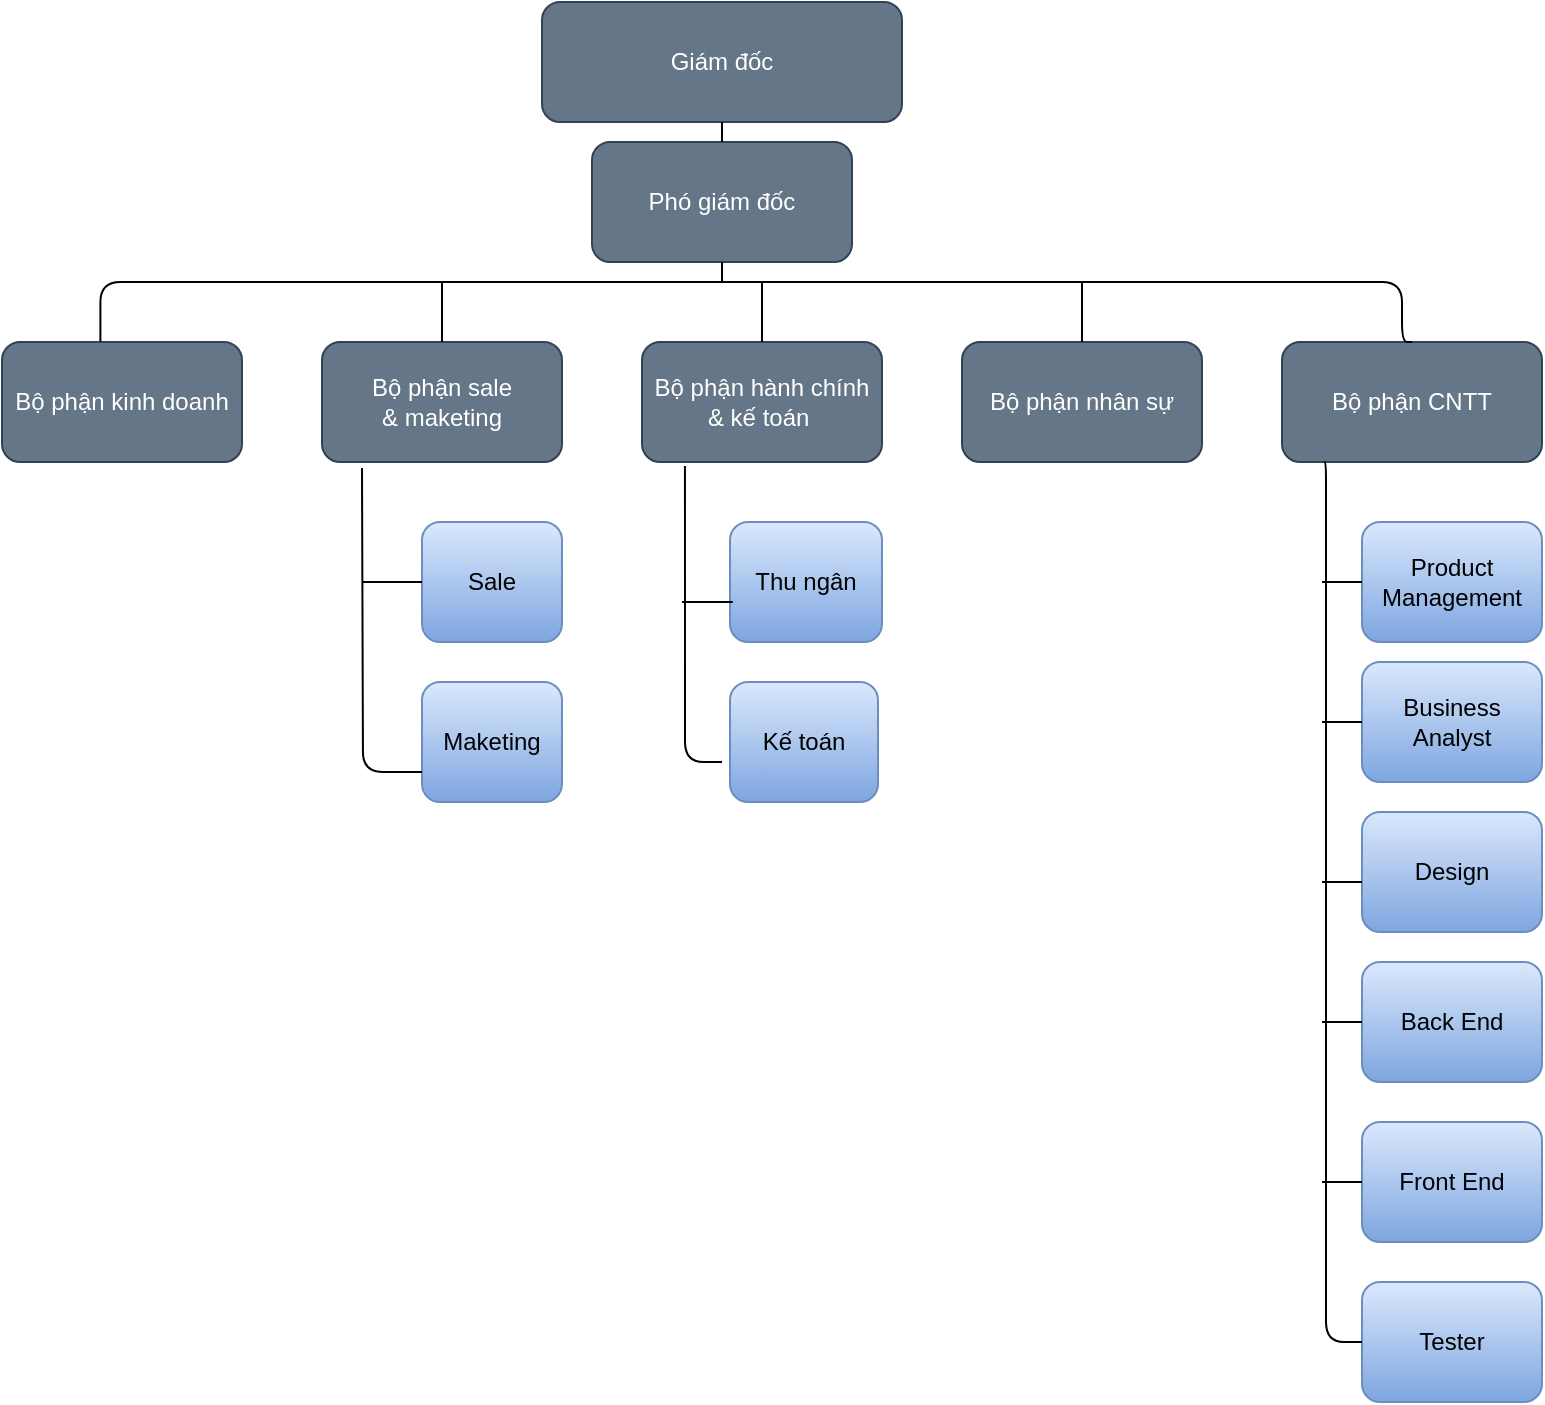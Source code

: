 <mxfile version="13.8.3" type="github">
  <diagram id="N9x3VY9jxRNbRzpPqbzn" name="Page-1">
    <mxGraphModel dx="1132" dy="555" grid="1" gridSize="10" guides="1" tooltips="1" connect="1" arrows="1" fold="1" page="1" pageScale="1" pageWidth="827" pageHeight="1169" math="0" shadow="0">
      <root>
        <mxCell id="0" />
        <mxCell id="1" parent="0" />
        <mxCell id="7kkDcKd5DC6ylLF9DqKA-1" value="Giám đốc" style="rounded=1;whiteSpace=wrap;html=1;fillColor=#647687;strokeColor=#314354;fontColor=#ffffff;" vertex="1" parent="1">
          <mxGeometry x="310" y="120" width="180" height="60" as="geometry" />
        </mxCell>
        <mxCell id="7kkDcKd5DC6ylLF9DqKA-2" value="Phó giám đốc&lt;br&gt;" style="rounded=1;whiteSpace=wrap;html=1;fillColor=#647687;strokeColor=#314354;fontColor=#ffffff;" vertex="1" parent="1">
          <mxGeometry x="335" y="190" width="130" height="60" as="geometry" />
        </mxCell>
        <mxCell id="7kkDcKd5DC6ylLF9DqKA-4" value="" style="endArrow=none;html=1;entryX=0.5;entryY=1;entryDx=0;entryDy=0;" edge="1" parent="1" source="7kkDcKd5DC6ylLF9DqKA-2" target="7kkDcKd5DC6ylLF9DqKA-1">
          <mxGeometry width="50" height="50" relative="1" as="geometry">
            <mxPoint x="320" y="310" as="sourcePoint" />
            <mxPoint x="370" y="260" as="targetPoint" />
          </mxGeometry>
        </mxCell>
        <mxCell id="7kkDcKd5DC6ylLF9DqKA-5" value="Bộ phận kinh doanh" style="rounded=1;whiteSpace=wrap;html=1;fillColor=#647687;strokeColor=#314354;fontColor=#ffffff;" vertex="1" parent="1">
          <mxGeometry x="40" y="290" width="120" height="60" as="geometry" />
        </mxCell>
        <mxCell id="7kkDcKd5DC6ylLF9DqKA-6" value="Sale" style="rounded=1;whiteSpace=wrap;html=1;fillColor=#dae8fc;strokeColor=#6c8ebf;gradientColor=#7ea6e0;" vertex="1" parent="1">
          <mxGeometry x="250" y="380" width="70" height="60" as="geometry" />
        </mxCell>
        <mxCell id="7kkDcKd5DC6ylLF9DqKA-7" value="Bộ phận sale &lt;br&gt;&amp;amp; maketing" style="rounded=1;whiteSpace=wrap;html=1;fillColor=#647687;strokeColor=#314354;fontColor=#ffffff;" vertex="1" parent="1">
          <mxGeometry x="200" y="290" width="120" height="60" as="geometry" />
        </mxCell>
        <mxCell id="7kkDcKd5DC6ylLF9DqKA-8" value="Bộ phận hành chính&lt;br&gt;&amp;amp; kế toán&amp;nbsp;" style="rounded=1;whiteSpace=wrap;html=1;fillColor=#647687;strokeColor=#314354;fontColor=#ffffff;" vertex="1" parent="1">
          <mxGeometry x="360" y="290" width="120" height="60" as="geometry" />
        </mxCell>
        <mxCell id="7kkDcKd5DC6ylLF9DqKA-9" value="Bộ phận nhân sự" style="rounded=1;whiteSpace=wrap;html=1;fillColor=#647687;strokeColor=#314354;fontColor=#ffffff;" vertex="1" parent="1">
          <mxGeometry x="520" y="290" width="120" height="60" as="geometry" />
        </mxCell>
        <mxCell id="7kkDcKd5DC6ylLF9DqKA-10" value="Bộ phận CNTT" style="rounded=1;whiteSpace=wrap;html=1;fillColor=#647687;strokeColor=#314354;fontColor=#ffffff;" vertex="1" parent="1">
          <mxGeometry x="680" y="290" width="130" height="60" as="geometry" />
        </mxCell>
        <mxCell id="7kkDcKd5DC6ylLF9DqKA-11" value="Maketing" style="rounded=1;whiteSpace=wrap;html=1;fillColor=#dae8fc;strokeColor=#6c8ebf;gradientColor=#7ea6e0;" vertex="1" parent="1">
          <mxGeometry x="250" y="460" width="70" height="60" as="geometry" />
        </mxCell>
        <mxCell id="7kkDcKd5DC6ylLF9DqKA-12" value="Kế toán" style="rounded=1;whiteSpace=wrap;html=1;gradientColor=#7ea6e0;fillColor=#dae8fc;strokeColor=#6c8ebf;" vertex="1" parent="1">
          <mxGeometry x="404" y="460" width="74" height="60" as="geometry" />
        </mxCell>
        <mxCell id="7kkDcKd5DC6ylLF9DqKA-13" value="Thu ngân" style="rounded=1;whiteSpace=wrap;html=1;fillColor=#dae8fc;strokeColor=#6c8ebf;gradientColor=#7ea6e0;" vertex="1" parent="1">
          <mxGeometry x="404" y="380" width="76" height="60" as="geometry" />
        </mxCell>
        <mxCell id="7kkDcKd5DC6ylLF9DqKA-14" value="Product Management" style="rounded=1;whiteSpace=wrap;html=1;gradientColor=#7ea6e0;fillColor=#dae8fc;strokeColor=#6c8ebf;" vertex="1" parent="1">
          <mxGeometry x="720" y="380" width="90" height="60" as="geometry" />
        </mxCell>
        <mxCell id="7kkDcKd5DC6ylLF9DqKA-15" value="Front End" style="rounded=1;whiteSpace=wrap;html=1;gradientColor=#7ea6e0;fillColor=#dae8fc;strokeColor=#6c8ebf;" vertex="1" parent="1">
          <mxGeometry x="720" y="680" width="90" height="60" as="geometry" />
        </mxCell>
        <mxCell id="7kkDcKd5DC6ylLF9DqKA-16" value="Business Analyst" style="rounded=1;whiteSpace=wrap;html=1;gradientColor=#7ea6e0;fillColor=#dae8fc;strokeColor=#6c8ebf;" vertex="1" parent="1">
          <mxGeometry x="720" y="450" width="90" height="60" as="geometry" />
        </mxCell>
        <mxCell id="7kkDcKd5DC6ylLF9DqKA-17" value="Design" style="rounded=1;whiteSpace=wrap;html=1;gradientColor=#7ea6e0;fillColor=#dae8fc;strokeColor=#6c8ebf;" vertex="1" parent="1">
          <mxGeometry x="720" y="525" width="90" height="60" as="geometry" />
        </mxCell>
        <mxCell id="7kkDcKd5DC6ylLF9DqKA-18" value="Back End" style="rounded=1;whiteSpace=wrap;html=1;gradientColor=#7ea6e0;fillColor=#dae8fc;strokeColor=#6c8ebf;" vertex="1" parent="1">
          <mxGeometry x="720" y="600" width="90" height="60" as="geometry" />
        </mxCell>
        <mxCell id="7kkDcKd5DC6ylLF9DqKA-19" value="Tester" style="rounded=1;whiteSpace=wrap;html=1;gradientColor=#7ea6e0;fillColor=#dae8fc;strokeColor=#6c8ebf;" vertex="1" parent="1">
          <mxGeometry x="720" y="760" width="90" height="60" as="geometry" />
        </mxCell>
        <mxCell id="7kkDcKd5DC6ylLF9DqKA-20" value="" style="endArrow=none;html=1;edgeStyle=orthogonalEdgeStyle;entryX=0.5;entryY=0;entryDx=0;entryDy=0;exitX=0.41;exitY=-0.003;exitDx=0;exitDy=0;exitPerimeter=0;" edge="1" parent="1" source="7kkDcKd5DC6ylLF9DqKA-5" target="7kkDcKd5DC6ylLF9DqKA-10">
          <mxGeometry width="50" height="50" relative="1" as="geometry">
            <mxPoint x="90" y="280" as="sourcePoint" />
            <mxPoint x="750" y="260" as="targetPoint" />
            <Array as="points">
              <mxPoint x="89" y="260" />
              <mxPoint x="740" y="260" />
            </Array>
          </mxGeometry>
        </mxCell>
        <mxCell id="7kkDcKd5DC6ylLF9DqKA-22" value="" style="endArrow=none;html=1;entryX=0.5;entryY=1;entryDx=0;entryDy=0;" edge="1" parent="1" target="7kkDcKd5DC6ylLF9DqKA-2">
          <mxGeometry width="50" height="50" relative="1" as="geometry">
            <mxPoint x="400" y="260" as="sourcePoint" />
            <mxPoint x="370" y="380" as="targetPoint" />
          </mxGeometry>
        </mxCell>
        <mxCell id="7kkDcKd5DC6ylLF9DqKA-25" value="" style="endArrow=none;html=1;" edge="1" parent="1" source="7kkDcKd5DC6ylLF9DqKA-7">
          <mxGeometry width="50" height="50" relative="1" as="geometry">
            <mxPoint x="320" y="430" as="sourcePoint" />
            <mxPoint x="260" y="260" as="targetPoint" />
          </mxGeometry>
        </mxCell>
        <mxCell id="7kkDcKd5DC6ylLF9DqKA-26" value="" style="endArrow=none;html=1;" edge="1" parent="1" source="7kkDcKd5DC6ylLF9DqKA-8">
          <mxGeometry width="50" height="50" relative="1" as="geometry">
            <mxPoint x="320" y="430" as="sourcePoint" />
            <mxPoint x="420" y="260" as="targetPoint" />
          </mxGeometry>
        </mxCell>
        <mxCell id="7kkDcKd5DC6ylLF9DqKA-28" value="" style="endArrow=none;html=1;" edge="1" parent="1" source="7kkDcKd5DC6ylLF9DqKA-9">
          <mxGeometry width="50" height="50" relative="1" as="geometry">
            <mxPoint x="320" y="430" as="sourcePoint" />
            <mxPoint x="580" y="260" as="targetPoint" />
          </mxGeometry>
        </mxCell>
        <mxCell id="7kkDcKd5DC6ylLF9DqKA-29" value="" style="endArrow=none;html=1;edgeStyle=orthogonalEdgeStyle;exitX=0;exitY=0.75;exitDx=0;exitDy=0;" edge="1" parent="1" source="7kkDcKd5DC6ylLF9DqKA-11">
          <mxGeometry width="50" height="50" relative="1" as="geometry">
            <mxPoint x="220" y="505" as="sourcePoint" />
            <mxPoint x="220" y="353" as="targetPoint" />
          </mxGeometry>
        </mxCell>
        <mxCell id="7kkDcKd5DC6ylLF9DqKA-30" value="" style="endArrow=none;html=1;entryX=0;entryY=0.5;entryDx=0;entryDy=0;" edge="1" parent="1" target="7kkDcKd5DC6ylLF9DqKA-6">
          <mxGeometry width="50" height="50" relative="1" as="geometry">
            <mxPoint x="220" y="410" as="sourcePoint" />
            <mxPoint x="240" y="410" as="targetPoint" />
          </mxGeometry>
        </mxCell>
        <mxCell id="7kkDcKd5DC6ylLF9DqKA-35" value="" style="endArrow=none;html=1;edgeStyle=orthogonalEdgeStyle;entryX=0.179;entryY=1.034;entryDx=0;entryDy=0;entryPerimeter=0;" edge="1" parent="1" target="7kkDcKd5DC6ylLF9DqKA-8">
          <mxGeometry width="50" height="50" relative="1" as="geometry">
            <mxPoint x="400" y="500" as="sourcePoint" />
            <mxPoint x="230" y="363" as="targetPoint" />
            <Array as="points">
              <mxPoint x="382" y="500" />
            </Array>
          </mxGeometry>
        </mxCell>
        <mxCell id="7kkDcKd5DC6ylLF9DqKA-36" value="" style="endArrow=none;html=1;" edge="1" parent="1">
          <mxGeometry width="50" height="50" relative="1" as="geometry">
            <mxPoint x="380" y="420" as="sourcePoint" />
            <mxPoint x="380" y="420" as="targetPoint" />
            <Array as="points">
              <mxPoint x="410" y="420" />
            </Array>
          </mxGeometry>
        </mxCell>
        <mxCell id="7kkDcKd5DC6ylLF9DqKA-37" value="" style="endArrow=none;html=1;edgeStyle=orthogonalEdgeStyle;" edge="1" parent="1">
          <mxGeometry width="50" height="50" relative="1" as="geometry">
            <mxPoint x="720" y="790" as="sourcePoint" />
            <mxPoint x="701" y="350" as="targetPoint" />
            <Array as="points">
              <mxPoint x="720" y="790" />
              <mxPoint x="702" y="790" />
            </Array>
          </mxGeometry>
        </mxCell>
        <mxCell id="7kkDcKd5DC6ylLF9DqKA-38" value="" style="endArrow=none;html=1;exitX=0;exitY=0.5;exitDx=0;exitDy=0;" edge="1" parent="1" source="7kkDcKd5DC6ylLF9DqKA-14">
          <mxGeometry width="50" height="50" relative="1" as="geometry">
            <mxPoint x="630" y="590" as="sourcePoint" />
            <mxPoint x="700" y="410" as="targetPoint" />
          </mxGeometry>
        </mxCell>
        <mxCell id="7kkDcKd5DC6ylLF9DqKA-39" value="" style="endArrow=none;html=1;" edge="1" parent="1">
          <mxGeometry width="50" height="50" relative="1" as="geometry">
            <mxPoint x="720" y="480" as="sourcePoint" />
            <mxPoint x="700" y="480" as="targetPoint" />
            <Array as="points">
              <mxPoint x="720" y="480" />
            </Array>
          </mxGeometry>
        </mxCell>
        <mxCell id="7kkDcKd5DC6ylLF9DqKA-40" value="" style="endArrow=none;html=1;" edge="1" parent="1">
          <mxGeometry width="50" height="50" relative="1" as="geometry">
            <mxPoint x="720" y="560" as="sourcePoint" />
            <mxPoint x="700" y="560" as="targetPoint" />
            <Array as="points">
              <mxPoint x="720" y="560" />
            </Array>
          </mxGeometry>
        </mxCell>
        <mxCell id="7kkDcKd5DC6ylLF9DqKA-41" value="" style="endArrow=none;html=1;" edge="1" parent="1">
          <mxGeometry width="50" height="50" relative="1" as="geometry">
            <mxPoint x="720" y="630" as="sourcePoint" />
            <mxPoint x="700" y="630" as="targetPoint" />
            <Array as="points">
              <mxPoint x="720" y="630" />
            </Array>
          </mxGeometry>
        </mxCell>
        <mxCell id="7kkDcKd5DC6ylLF9DqKA-42" value="" style="endArrow=none;html=1;" edge="1" parent="1">
          <mxGeometry width="50" height="50" relative="1" as="geometry">
            <mxPoint x="720" y="710" as="sourcePoint" />
            <mxPoint x="700" y="710" as="targetPoint" />
            <Array as="points">
              <mxPoint x="720" y="710" />
            </Array>
          </mxGeometry>
        </mxCell>
      </root>
    </mxGraphModel>
  </diagram>
</mxfile>
